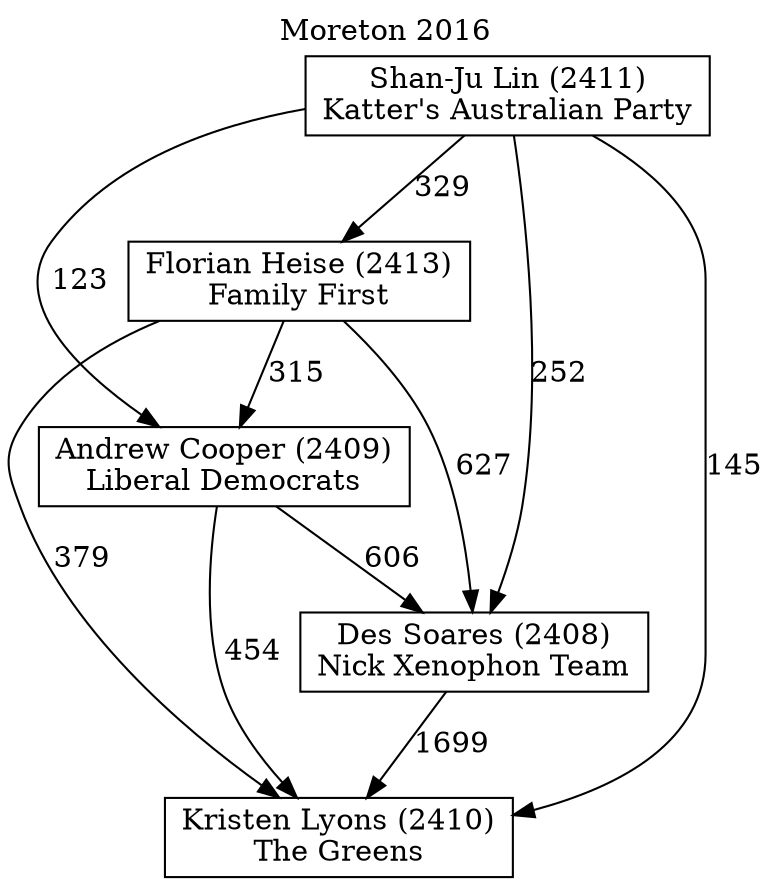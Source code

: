 // House preference flow
digraph "Kristen Lyons (2410)_Moreton_2016" {
	graph [label="Moreton 2016" labelloc=t mclimit=10]
	node [shape=box]
	"Kristen Lyons (2410)" [label="Kristen Lyons (2410)
The Greens"]
	"Des Soares (2408)" [label="Des Soares (2408)
Nick Xenophon Team"]
	"Andrew Cooper (2409)" [label="Andrew Cooper (2409)
Liberal Democrats"]
	"Florian Heise (2413)" [label="Florian Heise (2413)
Family First"]
	"Shan-Ju Lin (2411)" [label="Shan-Ju Lin (2411)
Katter's Australian Party"]
	"Kristen Lyons (2410)" [label="Kristen Lyons (2410)
The Greens"]
	"Andrew Cooper (2409)" [label="Andrew Cooper (2409)
Liberal Democrats"]
	"Florian Heise (2413)" [label="Florian Heise (2413)
Family First"]
	"Shan-Ju Lin (2411)" [label="Shan-Ju Lin (2411)
Katter's Australian Party"]
	"Kristen Lyons (2410)" [label="Kristen Lyons (2410)
The Greens"]
	"Florian Heise (2413)" [label="Florian Heise (2413)
Family First"]
	"Shan-Ju Lin (2411)" [label="Shan-Ju Lin (2411)
Katter's Australian Party"]
	"Kristen Lyons (2410)" [label="Kristen Lyons (2410)
The Greens"]
	"Shan-Ju Lin (2411)" [label="Shan-Ju Lin (2411)
Katter's Australian Party"]
	"Shan-Ju Lin (2411)" [label="Shan-Ju Lin (2411)
Katter's Australian Party"]
	"Florian Heise (2413)" [label="Florian Heise (2413)
Family First"]
	"Shan-Ju Lin (2411)" [label="Shan-Ju Lin (2411)
Katter's Australian Party"]
	"Shan-Ju Lin (2411)" [label="Shan-Ju Lin (2411)
Katter's Australian Party"]
	"Andrew Cooper (2409)" [label="Andrew Cooper (2409)
Liberal Democrats"]
	"Florian Heise (2413)" [label="Florian Heise (2413)
Family First"]
	"Shan-Ju Lin (2411)" [label="Shan-Ju Lin (2411)
Katter's Australian Party"]
	"Andrew Cooper (2409)" [label="Andrew Cooper (2409)
Liberal Democrats"]
	"Shan-Ju Lin (2411)" [label="Shan-Ju Lin (2411)
Katter's Australian Party"]
	"Shan-Ju Lin (2411)" [label="Shan-Ju Lin (2411)
Katter's Australian Party"]
	"Florian Heise (2413)" [label="Florian Heise (2413)
Family First"]
	"Shan-Ju Lin (2411)" [label="Shan-Ju Lin (2411)
Katter's Australian Party"]
	"Shan-Ju Lin (2411)" [label="Shan-Ju Lin (2411)
Katter's Australian Party"]
	"Des Soares (2408)" [label="Des Soares (2408)
Nick Xenophon Team"]
	"Andrew Cooper (2409)" [label="Andrew Cooper (2409)
Liberal Democrats"]
	"Florian Heise (2413)" [label="Florian Heise (2413)
Family First"]
	"Shan-Ju Lin (2411)" [label="Shan-Ju Lin (2411)
Katter's Australian Party"]
	"Des Soares (2408)" [label="Des Soares (2408)
Nick Xenophon Team"]
	"Florian Heise (2413)" [label="Florian Heise (2413)
Family First"]
	"Shan-Ju Lin (2411)" [label="Shan-Ju Lin (2411)
Katter's Australian Party"]
	"Des Soares (2408)" [label="Des Soares (2408)
Nick Xenophon Team"]
	"Shan-Ju Lin (2411)" [label="Shan-Ju Lin (2411)
Katter's Australian Party"]
	"Shan-Ju Lin (2411)" [label="Shan-Ju Lin (2411)
Katter's Australian Party"]
	"Florian Heise (2413)" [label="Florian Heise (2413)
Family First"]
	"Shan-Ju Lin (2411)" [label="Shan-Ju Lin (2411)
Katter's Australian Party"]
	"Shan-Ju Lin (2411)" [label="Shan-Ju Lin (2411)
Katter's Australian Party"]
	"Andrew Cooper (2409)" [label="Andrew Cooper (2409)
Liberal Democrats"]
	"Florian Heise (2413)" [label="Florian Heise (2413)
Family First"]
	"Shan-Ju Lin (2411)" [label="Shan-Ju Lin (2411)
Katter's Australian Party"]
	"Andrew Cooper (2409)" [label="Andrew Cooper (2409)
Liberal Democrats"]
	"Shan-Ju Lin (2411)" [label="Shan-Ju Lin (2411)
Katter's Australian Party"]
	"Shan-Ju Lin (2411)" [label="Shan-Ju Lin (2411)
Katter's Australian Party"]
	"Florian Heise (2413)" [label="Florian Heise (2413)
Family First"]
	"Shan-Ju Lin (2411)" [label="Shan-Ju Lin (2411)
Katter's Australian Party"]
	"Shan-Ju Lin (2411)" [label="Shan-Ju Lin (2411)
Katter's Australian Party"]
	"Des Soares (2408)" -> "Kristen Lyons (2410)" [label=1699]
	"Andrew Cooper (2409)" -> "Des Soares (2408)" [label=606]
	"Florian Heise (2413)" -> "Andrew Cooper (2409)" [label=315]
	"Shan-Ju Lin (2411)" -> "Florian Heise (2413)" [label=329]
	"Andrew Cooper (2409)" -> "Kristen Lyons (2410)" [label=454]
	"Florian Heise (2413)" -> "Kristen Lyons (2410)" [label=379]
	"Shan-Ju Lin (2411)" -> "Kristen Lyons (2410)" [label=145]
	"Shan-Ju Lin (2411)" -> "Andrew Cooper (2409)" [label=123]
	"Florian Heise (2413)" -> "Des Soares (2408)" [label=627]
	"Shan-Ju Lin (2411)" -> "Des Soares (2408)" [label=252]
}
